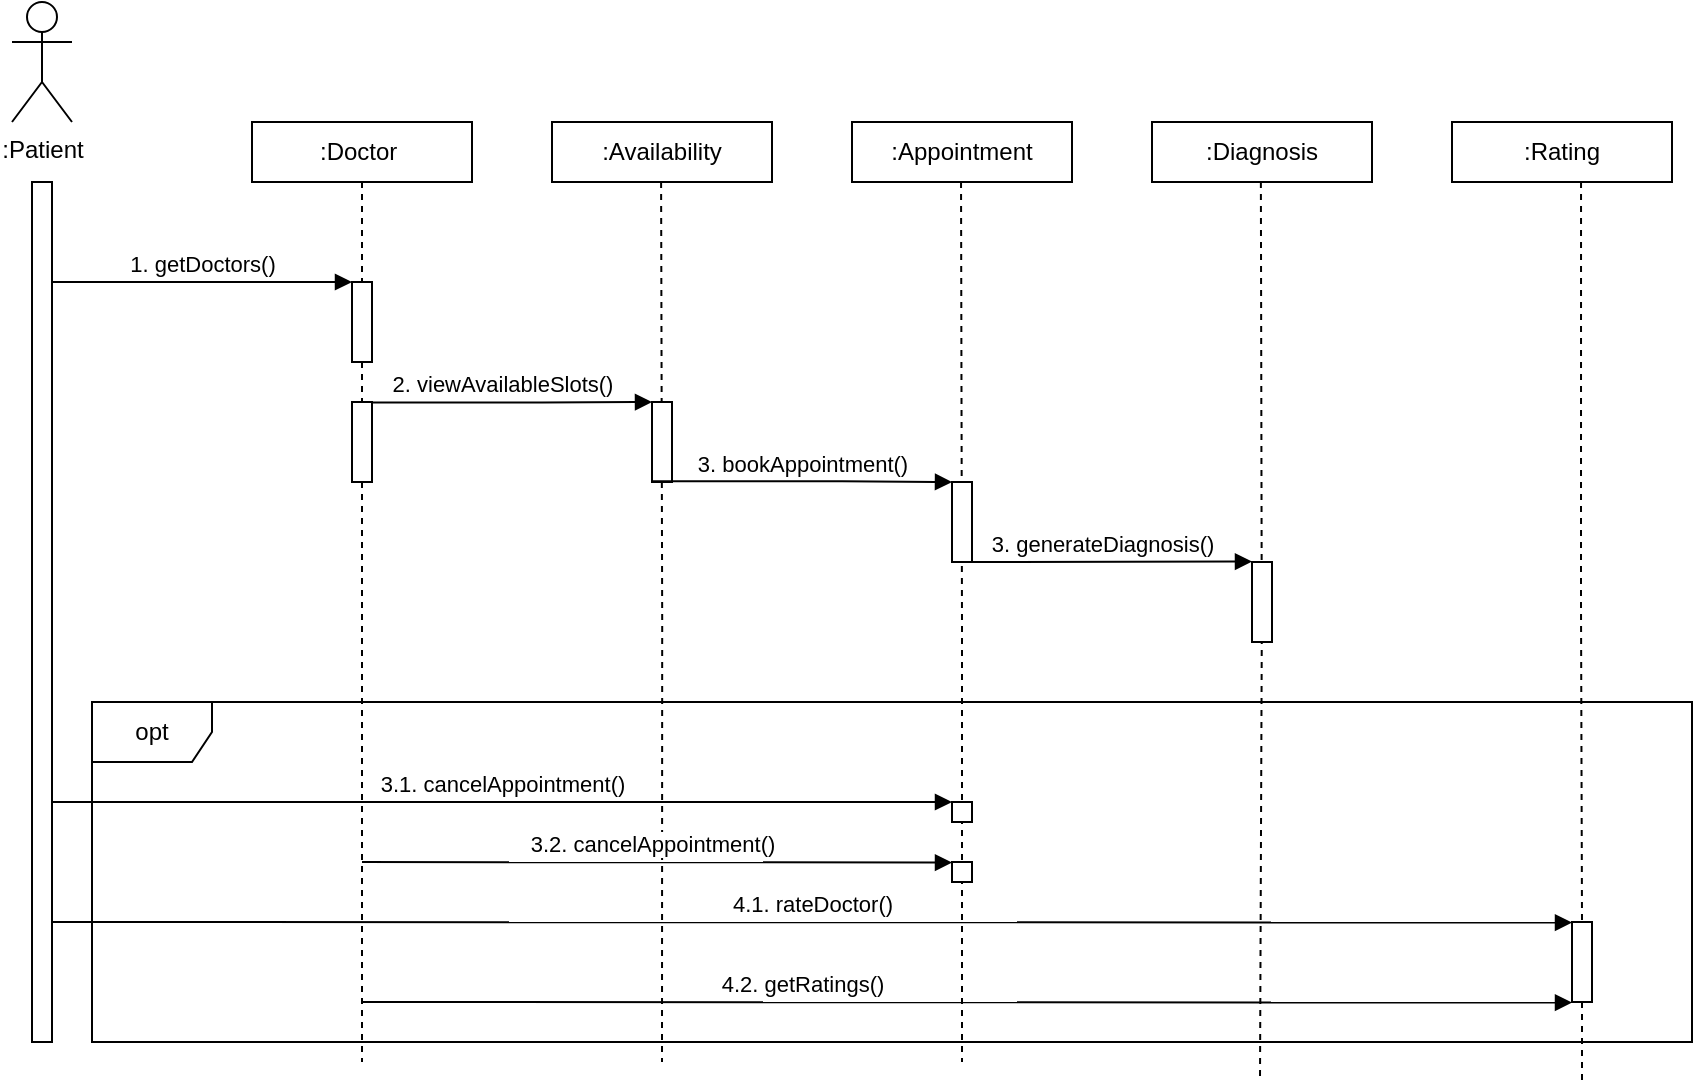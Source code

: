 <mxfile version="26.2.12">
  <diagram name="Page-1" id="2YBvvXClWsGukQMizWep">
    <mxGraphModel dx="1306" dy="708" grid="1" gridSize="10" guides="1" tooltips="1" connect="1" arrows="1" fold="1" page="1" pageScale="1" pageWidth="850" pageHeight="1100" math="0" shadow="0">
      <root>
        <mxCell id="0" />
        <mxCell id="1" parent="0" />
        <mxCell id="xBFwh97idz1Evjm_-pGo-19" value="" style="endArrow=none;html=1;edgeStyle=orthogonalEdgeStyle;rounded=0;exitX=0.5;exitY=1;exitDx=0;exitDy=0;dashed=1;" parent="1" edge="1">
          <mxGeometry relative="1" as="geometry">
            <mxPoint x="404.55" y="150" as="sourcePoint" />
            <mxPoint x="405" y="590" as="targetPoint" />
            <Array as="points" />
          </mxGeometry>
        </mxCell>
        <mxCell id="xBFwh97idz1Evjm_-pGo-12" value="" style="endArrow=none;html=1;edgeStyle=orthogonalEdgeStyle;rounded=0;exitX=0.5;exitY=1;exitDx=0;exitDy=0;dashed=1;" parent="1" source="xBFwh97idz1Evjm_-pGo-8" edge="1">
          <mxGeometry relative="1" as="geometry">
            <mxPoint x="254.91" y="151" as="sourcePoint" />
            <mxPoint x="255" y="590" as="targetPoint" />
            <Array as="points" />
          </mxGeometry>
        </mxCell>
        <mxCell id="xBFwh97idz1Evjm_-pGo-2" value=":Patient" style="shape=umlActor;verticalLabelPosition=bottom;verticalAlign=top;html=1;" parent="1" vertex="1">
          <mxGeometry x="80" y="60" width="30" height="60" as="geometry" />
        </mxCell>
        <mxCell id="xBFwh97idz1Evjm_-pGo-5" value="1. getDoctors()" style="html=1;verticalAlign=bottom;endArrow=block;edgeStyle=elbowEdgeStyle;elbow=horizontal;curved=0;rounded=0;" parent="1" source="xBFwh97idz1Evjm_-pGo-1" edge="1">
          <mxGeometry relative="1" as="geometry">
            <mxPoint x="120" y="200" as="sourcePoint" />
            <Array as="points">
              <mxPoint x="205" y="200" />
            </Array>
            <mxPoint x="250" y="200" as="targetPoint" />
          </mxGeometry>
        </mxCell>
        <mxCell id="xBFwh97idz1Evjm_-pGo-7" value="" style="html=1;points=[[0,0,0,0,5],[0,1,0,0,-5],[1,0,0,0,5],[1,1,0,0,-5]];perimeter=orthogonalPerimeter;outlineConnect=0;targetShapes=umlLifeline;portConstraint=eastwest;newEdgeStyle={&quot;curved&quot;:0,&quot;rounded&quot;:0};" parent="1" vertex="1">
          <mxGeometry x="250" y="200" width="10" height="40" as="geometry" />
        </mxCell>
        <mxCell id="xBFwh97idz1Evjm_-pGo-8" value=":Doctor&amp;nbsp;" style="html=1;whiteSpace=wrap;" parent="1" vertex="1">
          <mxGeometry x="200" y="120" width="110" height="30" as="geometry" />
        </mxCell>
        <mxCell id="xBFwh97idz1Evjm_-pGo-15" value="" style="html=1;points=[[0,0,0,0,5],[0,1,0,0,-5],[1,0,0,0,5],[1,1,0,0,-5]];perimeter=orthogonalPerimeter;outlineConnect=0;targetShapes=umlLifeline;portConstraint=eastwest;newEdgeStyle={&quot;curved&quot;:0,&quot;rounded&quot;:0};" parent="1" vertex="1">
          <mxGeometry x="400" y="260" width="10" height="40" as="geometry" />
        </mxCell>
        <mxCell id="xBFwh97idz1Evjm_-pGo-16" value=":Appointment" style="html=1;whiteSpace=wrap;" parent="1" vertex="1">
          <mxGeometry x="500" y="120" width="110" height="30" as="geometry" />
        </mxCell>
        <mxCell id="xBFwh97idz1Evjm_-pGo-17" value="2. viewAvailableSlots()" style="html=1;verticalAlign=bottom;endArrow=block;edgeStyle=elbowEdgeStyle;elbow=horizontal;curved=0;rounded=0;" parent="1" target="xBFwh97idz1Evjm_-pGo-15" edge="1">
          <mxGeometry relative="1" as="geometry">
            <mxPoint x="250" y="260.2" as="sourcePoint" />
            <Array as="points">
              <mxPoint x="345" y="260.0" />
            </Array>
            <mxPoint x="390" y="260.0" as="targetPoint" />
            <mxPoint as="offset" />
          </mxGeometry>
        </mxCell>
        <mxCell id="xBFwh97idz1Evjm_-pGo-18" value=":Availability" style="html=1;whiteSpace=wrap;" parent="1" vertex="1">
          <mxGeometry x="350" y="120" width="110" height="30" as="geometry" />
        </mxCell>
        <mxCell id="xBFwh97idz1Evjm_-pGo-20" value="" style="endArrow=none;html=1;edgeStyle=orthogonalEdgeStyle;rounded=0;exitX=0.5;exitY=1;exitDx=0;exitDy=0;dashed=1;" parent="1" edge="1">
          <mxGeometry relative="1" as="geometry">
            <mxPoint x="554.52" y="150" as="sourcePoint" />
            <mxPoint x="555" y="590" as="targetPoint" />
            <Array as="points" />
          </mxGeometry>
        </mxCell>
        <mxCell id="xBFwh97idz1Evjm_-pGo-22" value="" style="endArrow=none;html=1;edgeStyle=orthogonalEdgeStyle;rounded=0;dashed=1;" parent="1" target="xBFwh97idz1Evjm_-pGo-1" edge="1">
          <mxGeometry relative="1" as="geometry">
            <mxPoint x="95" y="150" as="sourcePoint" />
            <mxPoint x="94.55" y="525" as="targetPoint" />
            <Array as="points">
              <mxPoint x="95" y="150" />
            </Array>
          </mxGeometry>
        </mxCell>
        <mxCell id="xBFwh97idz1Evjm_-pGo-1" value="" style="html=1;points=[[0,0,0,0,5],[0,1,0,0,-5],[1,0,0,0,5],[1,1,0,0,-5]];perimeter=orthogonalPerimeter;outlineConnect=0;targetShapes=umlLifeline;portConstraint=eastwest;newEdgeStyle={&quot;curved&quot;:0,&quot;rounded&quot;:0};" parent="1" vertex="1">
          <mxGeometry x="90" y="150" width="10" height="430" as="geometry" />
        </mxCell>
        <mxCell id="xBFwh97idz1Evjm_-pGo-24" value="" style="html=1;points=[[0,0,0,0,5],[0,1,0,0,-5],[1,0,0,0,5],[1,1,0,0,-5]];perimeter=orthogonalPerimeter;outlineConnect=0;targetShapes=umlLifeline;portConstraint=eastwest;newEdgeStyle={&quot;curved&quot;:0,&quot;rounded&quot;:0};" parent="1" vertex="1">
          <mxGeometry x="250" y="260" width="10" height="40" as="geometry" />
        </mxCell>
        <mxCell id="xBFwh97idz1Evjm_-pGo-25" value=":Rating" style="html=1;whiteSpace=wrap;" parent="1" vertex="1">
          <mxGeometry x="800" y="120" width="110" height="30" as="geometry" />
        </mxCell>
        <mxCell id="xBFwh97idz1Evjm_-pGo-27" value="3. bookAppointment()" style="html=1;verticalAlign=bottom;endArrow=block;edgeStyle=elbowEdgeStyle;elbow=horizontal;curved=0;rounded=0;" parent="1" edge="1">
          <mxGeometry x="-0.003" relative="1" as="geometry">
            <mxPoint x="400" y="299.58" as="sourcePoint" />
            <Array as="points">
              <mxPoint x="495" y="299.38" />
            </Array>
            <mxPoint x="550" y="300" as="targetPoint" />
            <mxPoint as="offset" />
          </mxGeometry>
        </mxCell>
        <mxCell id="xBFwh97idz1Evjm_-pGo-31" value="" style="html=1;points=[[0,0,0,0,5],[0,1,0,0,-5],[1,0,0,0,5],[1,1,0,0,-5]];perimeter=orthogonalPerimeter;outlineConnect=0;targetShapes=umlLifeline;portConstraint=eastwest;newEdgeStyle={&quot;curved&quot;:0,&quot;rounded&quot;:0};" parent="1" vertex="1">
          <mxGeometry x="550" y="300" width="10" height="40" as="geometry" />
        </mxCell>
        <mxCell id="xBFwh97idz1Evjm_-pGo-32" value="" style="endArrow=none;html=1;edgeStyle=orthogonalEdgeStyle;rounded=0;exitX=0.5;exitY=1;exitDx=0;exitDy=0;dashed=1;" parent="1" source="xBFwh97idz1Evjm_-pGo-49" edge="1">
          <mxGeometry relative="1" as="geometry">
            <mxPoint x="864.52" y="180" as="sourcePoint" />
            <mxPoint x="865" y="600" as="targetPoint" />
            <Array as="points" />
          </mxGeometry>
        </mxCell>
        <mxCell id="xBFwh97idz1Evjm_-pGo-37" value="4.1. rateDoctor()" style="html=1;verticalAlign=bottom;endArrow=block;edgeStyle=elbowEdgeStyle;elbow=vertical;curved=0;rounded=0;" parent="1" edge="1">
          <mxGeometry relative="1" as="geometry">
            <mxPoint x="100" y="520" as="sourcePoint" />
            <Array as="points">
              <mxPoint x="215" y="520.27" />
            </Array>
            <mxPoint x="860" y="520" as="targetPoint" />
            <mxPoint as="offset" />
          </mxGeometry>
        </mxCell>
        <mxCell id="xBFwh97idz1Evjm_-pGo-38" value="3.1. cancelAppointment()" style="html=1;verticalAlign=bottom;endArrow=block;edgeStyle=elbowEdgeStyle;elbow=horizontal;curved=0;rounded=0;" parent="1" edge="1">
          <mxGeometry x="0.001" relative="1" as="geometry">
            <mxPoint x="100" y="460" as="sourcePoint" />
            <Array as="points">
              <mxPoint x="325" y="459.8" />
            </Array>
            <mxPoint x="550" y="460" as="targetPoint" />
            <mxPoint as="offset" />
          </mxGeometry>
        </mxCell>
        <mxCell id="xBFwh97idz1Evjm_-pGo-43" value="opt" style="shape=umlFrame;whiteSpace=wrap;html=1;pointerEvents=0;" parent="1" vertex="1">
          <mxGeometry x="120" y="410" width="800" height="170" as="geometry" />
        </mxCell>
        <mxCell id="xBFwh97idz1Evjm_-pGo-45" value=":Diagnosis" style="html=1;whiteSpace=wrap;" parent="1" vertex="1">
          <mxGeometry x="650" y="120" width="110" height="30" as="geometry" />
        </mxCell>
        <mxCell id="xBFwh97idz1Evjm_-pGo-47" value="" style="endArrow=none;html=1;edgeStyle=orthogonalEdgeStyle;rounded=0;exitX=0.5;exitY=1;exitDx=0;exitDy=0;dashed=1;" parent="1" edge="1">
          <mxGeometry relative="1" as="geometry">
            <mxPoint x="704.44" y="150" as="sourcePoint" />
            <mxPoint x="704" y="600" as="targetPoint" />
            <Array as="points" />
          </mxGeometry>
        </mxCell>
        <mxCell id="xBFwh97idz1Evjm_-pGo-48" value="4.2. getRatings()" style="html=1;verticalAlign=bottom;endArrow=block;edgeStyle=elbowEdgeStyle;elbow=vertical;curved=0;rounded=0;" parent="1" edge="1">
          <mxGeometry x="-0.273" relative="1" as="geometry">
            <mxPoint x="255" y="560" as="sourcePoint" />
            <Array as="points">
              <mxPoint x="550" y="560.27" />
            </Array>
            <mxPoint x="860" y="560" as="targetPoint" />
            <mxPoint as="offset" />
          </mxGeometry>
        </mxCell>
        <mxCell id="xBFwh97idz1Evjm_-pGo-53" value="" style="endArrow=none;html=1;edgeStyle=orthogonalEdgeStyle;rounded=0;exitX=0.5;exitY=1;exitDx=0;exitDy=0;dashed=1;" parent="1" target="xBFwh97idz1Evjm_-pGo-49" edge="1">
          <mxGeometry relative="1" as="geometry">
            <mxPoint x="864.52" y="150" as="sourcePoint" />
            <mxPoint x="864.52" y="520" as="targetPoint" />
            <Array as="points">
              <mxPoint x="865" y="360" />
              <mxPoint x="865" y="360" />
            </Array>
          </mxGeometry>
        </mxCell>
        <mxCell id="xBFwh97idz1Evjm_-pGo-49" value="" style="html=1;points=[[0,0,0,0,5],[0,1,0,0,-5],[1,0,0,0,5],[1,1,0,0,-5]];perimeter=orthogonalPerimeter;outlineConnect=0;targetShapes=umlLifeline;portConstraint=eastwest;newEdgeStyle={&quot;curved&quot;:0,&quot;rounded&quot;:0};" parent="1" vertex="1">
          <mxGeometry x="860" y="520" width="10" height="40" as="geometry" />
        </mxCell>
        <mxCell id="J8gOQtru5tqcCjR2th_7-1" value="3. generateDiagnosis()" style="html=1;verticalAlign=bottom;endArrow=block;edgeStyle=elbowEdgeStyle;elbow=vertical;curved=0;rounded=0;" edge="1" parent="1">
          <mxGeometry x="-0.003" relative="1" as="geometry">
            <mxPoint x="550" y="340" as="sourcePoint" />
            <Array as="points">
              <mxPoint x="645" y="339.8" />
            </Array>
            <mxPoint x="700" y="340" as="targetPoint" />
            <mxPoint as="offset" />
          </mxGeometry>
        </mxCell>
        <mxCell id="J8gOQtru5tqcCjR2th_7-2" value="" style="html=1;points=[[0,0,0,0,5],[0,1,0,0,-5],[1,0,0,0,5],[1,1,0,0,-5]];perimeter=orthogonalPerimeter;outlineConnect=0;targetShapes=umlLifeline;portConstraint=eastwest;newEdgeStyle={&quot;curved&quot;:0,&quot;rounded&quot;:0};" vertex="1" parent="1">
          <mxGeometry x="700" y="340" width="10" height="40" as="geometry" />
        </mxCell>
        <mxCell id="J8gOQtru5tqcCjR2th_7-6" value="3.2. cancelAppointment()" style="html=1;verticalAlign=bottom;endArrow=block;edgeStyle=elbowEdgeStyle;elbow=vertical;curved=0;rounded=0;" edge="1" parent="1">
          <mxGeometry x="-0.017" relative="1" as="geometry">
            <mxPoint x="255" y="490" as="sourcePoint" />
            <Array as="points">
              <mxPoint x="550" y="490.27" />
            </Array>
            <mxPoint x="550" y="490" as="targetPoint" />
            <mxPoint as="offset" />
          </mxGeometry>
        </mxCell>
        <mxCell id="J8gOQtru5tqcCjR2th_7-7" value="" style="html=1;points=[[0,0,0,0,5],[0,1,0,0,-5],[1,0,0,0,5],[1,1,0,0,-5]];perimeter=orthogonalPerimeter;outlineConnect=0;targetShapes=umlLifeline;portConstraint=eastwest;newEdgeStyle={&quot;curved&quot;:0,&quot;rounded&quot;:0};" vertex="1" parent="1">
          <mxGeometry x="550" y="460" width="10" height="10" as="geometry" />
        </mxCell>
        <mxCell id="J8gOQtru5tqcCjR2th_7-8" value="" style="html=1;points=[[0,0,0,0,5],[0,1,0,0,-5],[1,0,0,0,5],[1,1,0,0,-5]];perimeter=orthogonalPerimeter;outlineConnect=0;targetShapes=umlLifeline;portConstraint=eastwest;newEdgeStyle={&quot;curved&quot;:0,&quot;rounded&quot;:0};" vertex="1" parent="1">
          <mxGeometry x="550" y="490" width="10" height="10" as="geometry" />
        </mxCell>
      </root>
    </mxGraphModel>
  </diagram>
</mxfile>
